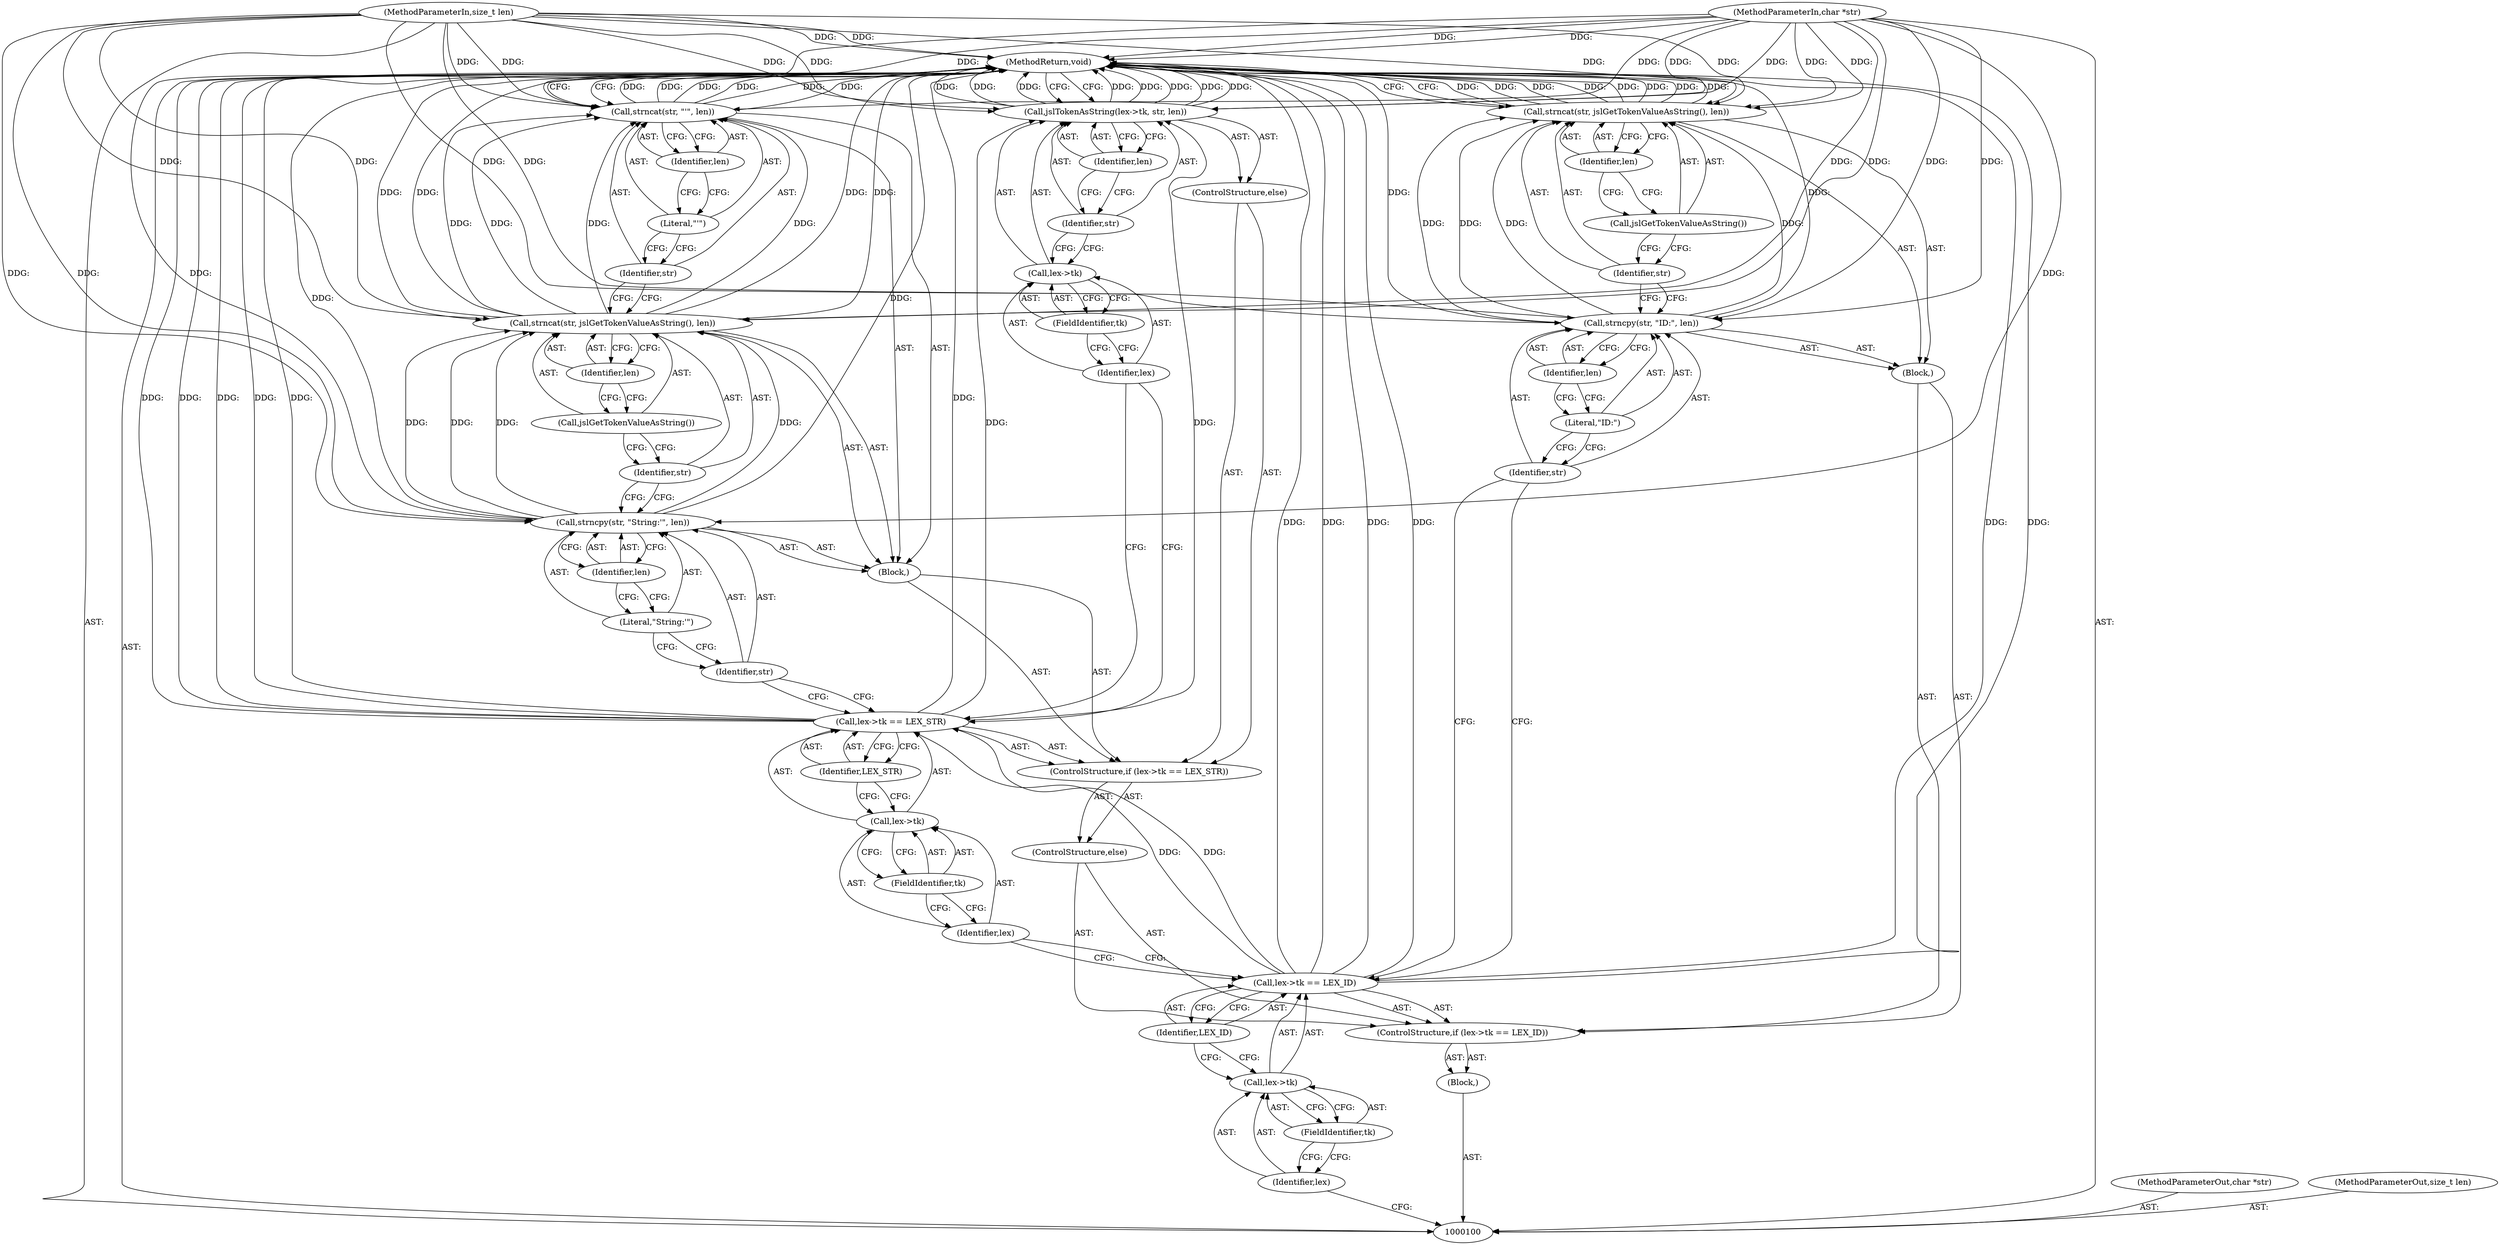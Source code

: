 digraph "1_Espruino_0a7619875bf79877907205f6bee08465b89ff10b" {
"1000146" [label="(MethodReturn,void)"];
"1000101" [label="(MethodParameterIn,char *str)"];
"1000183" [label="(MethodParameterOut,char *str)"];
"1000102" [label="(MethodParameterIn,size_t len)"];
"1000184" [label="(MethodParameterOut,size_t len)"];
"1000103" [label="(Block,)"];
"1000141" [label="(Call,lex->tk)"];
"1000142" [label="(Identifier,lex)"];
"1000143" [label="(FieldIdentifier,tk)"];
"1000144" [label="(Identifier,str)"];
"1000145" [label="(Identifier,len)"];
"1000140" [label="(Call,jslTokenAsString(lex->tk, str, len))"];
"1000108" [label="(FieldIdentifier,tk)"];
"1000109" [label="(Identifier,LEX_ID)"];
"1000110" [label="(Block,)"];
"1000104" [label="(ControlStructure,if (lex->tk == LEX_ID))"];
"1000105" [label="(Call,lex->tk == LEX_ID)"];
"1000106" [label="(Call,lex->tk)"];
"1000107" [label="(Identifier,lex)"];
"1000112" [label="(Identifier,str)"];
"1000113" [label="(Literal,\"ID:\")"];
"1000114" [label="(Identifier,len)"];
"1000111" [label="(Call,strncpy(str, \"ID:\", len))"];
"1000116" [label="(Identifier,str)"];
"1000117" [label="(Call,jslGetTokenValueAsString())"];
"1000115" [label="(Call,strncat(str, jslGetTokenValueAsString(), len))"];
"1000118" [label="(Identifier,len)"];
"1000120" [label="(ControlStructure,if (lex->tk == LEX_STR))"];
"1000121" [label="(Call,lex->tk == LEX_STR)"];
"1000122" [label="(Call,lex->tk)"];
"1000123" [label="(Identifier,lex)"];
"1000124" [label="(FieldIdentifier,tk)"];
"1000125" [label="(Identifier,LEX_STR)"];
"1000126" [label="(Block,)"];
"1000119" [label="(ControlStructure,else)"];
"1000128" [label="(Identifier,str)"];
"1000129" [label="(Literal,\"String:'\")"];
"1000130" [label="(Identifier,len)"];
"1000127" [label="(Call,strncpy(str, \"String:'\", len))"];
"1000132" [label="(Identifier,str)"];
"1000133" [label="(Call,jslGetTokenValueAsString())"];
"1000131" [label="(Call,strncat(str, jslGetTokenValueAsString(), len))"];
"1000134" [label="(Identifier,len)"];
"1000136" [label="(Identifier,str)"];
"1000137" [label="(Literal,\"'\")"];
"1000138" [label="(Identifier,len)"];
"1000135" [label="(Call,strncat(str, \"'\", len))"];
"1000139" [label="(ControlStructure,else)"];
"1000146" -> "1000100"  [label="AST: "];
"1000146" -> "1000115"  [label="CFG: "];
"1000146" -> "1000135"  [label="CFG: "];
"1000146" -> "1000140"  [label="CFG: "];
"1000115" -> "1000146"  [label="DDG: "];
"1000115" -> "1000146"  [label="DDG: "];
"1000115" -> "1000146"  [label="DDG: "];
"1000115" -> "1000146"  [label="DDG: "];
"1000121" -> "1000146"  [label="DDG: "];
"1000121" -> "1000146"  [label="DDG: "];
"1000121" -> "1000146"  [label="DDG: "];
"1000105" -> "1000146"  [label="DDG: "];
"1000105" -> "1000146"  [label="DDG: "];
"1000105" -> "1000146"  [label="DDG: "];
"1000140" -> "1000146"  [label="DDG: "];
"1000140" -> "1000146"  [label="DDG: "];
"1000140" -> "1000146"  [label="DDG: "];
"1000140" -> "1000146"  [label="DDG: "];
"1000127" -> "1000146"  [label="DDG: "];
"1000135" -> "1000146"  [label="DDG: "];
"1000135" -> "1000146"  [label="DDG: "];
"1000135" -> "1000146"  [label="DDG: "];
"1000131" -> "1000146"  [label="DDG: "];
"1000131" -> "1000146"  [label="DDG: "];
"1000102" -> "1000146"  [label="DDG: "];
"1000101" -> "1000146"  [label="DDG: "];
"1000111" -> "1000146"  [label="DDG: "];
"1000101" -> "1000100"  [label="AST: "];
"1000101" -> "1000146"  [label="DDG: "];
"1000101" -> "1000111"  [label="DDG: "];
"1000101" -> "1000115"  [label="DDG: "];
"1000101" -> "1000127"  [label="DDG: "];
"1000101" -> "1000131"  [label="DDG: "];
"1000101" -> "1000135"  [label="DDG: "];
"1000101" -> "1000140"  [label="DDG: "];
"1000183" -> "1000100"  [label="AST: "];
"1000102" -> "1000100"  [label="AST: "];
"1000102" -> "1000146"  [label="DDG: "];
"1000102" -> "1000111"  [label="DDG: "];
"1000102" -> "1000115"  [label="DDG: "];
"1000102" -> "1000127"  [label="DDG: "];
"1000102" -> "1000131"  [label="DDG: "];
"1000102" -> "1000135"  [label="DDG: "];
"1000102" -> "1000140"  [label="DDG: "];
"1000184" -> "1000100"  [label="AST: "];
"1000103" -> "1000100"  [label="AST: "];
"1000104" -> "1000103"  [label="AST: "];
"1000141" -> "1000140"  [label="AST: "];
"1000141" -> "1000143"  [label="CFG: "];
"1000142" -> "1000141"  [label="AST: "];
"1000143" -> "1000141"  [label="AST: "];
"1000144" -> "1000141"  [label="CFG: "];
"1000142" -> "1000141"  [label="AST: "];
"1000142" -> "1000121"  [label="CFG: "];
"1000143" -> "1000142"  [label="CFG: "];
"1000143" -> "1000141"  [label="AST: "];
"1000143" -> "1000142"  [label="CFG: "];
"1000141" -> "1000143"  [label="CFG: "];
"1000144" -> "1000140"  [label="AST: "];
"1000144" -> "1000141"  [label="CFG: "];
"1000145" -> "1000144"  [label="CFG: "];
"1000145" -> "1000140"  [label="AST: "];
"1000145" -> "1000144"  [label="CFG: "];
"1000140" -> "1000145"  [label="CFG: "];
"1000140" -> "1000139"  [label="AST: "];
"1000140" -> "1000145"  [label="CFG: "];
"1000141" -> "1000140"  [label="AST: "];
"1000144" -> "1000140"  [label="AST: "];
"1000145" -> "1000140"  [label="AST: "];
"1000146" -> "1000140"  [label="CFG: "];
"1000140" -> "1000146"  [label="DDG: "];
"1000140" -> "1000146"  [label="DDG: "];
"1000140" -> "1000146"  [label="DDG: "];
"1000140" -> "1000146"  [label="DDG: "];
"1000121" -> "1000140"  [label="DDG: "];
"1000101" -> "1000140"  [label="DDG: "];
"1000102" -> "1000140"  [label="DDG: "];
"1000108" -> "1000106"  [label="AST: "];
"1000108" -> "1000107"  [label="CFG: "];
"1000106" -> "1000108"  [label="CFG: "];
"1000109" -> "1000105"  [label="AST: "];
"1000109" -> "1000106"  [label="CFG: "];
"1000105" -> "1000109"  [label="CFG: "];
"1000110" -> "1000104"  [label="AST: "];
"1000111" -> "1000110"  [label="AST: "];
"1000115" -> "1000110"  [label="AST: "];
"1000104" -> "1000103"  [label="AST: "];
"1000105" -> "1000104"  [label="AST: "];
"1000110" -> "1000104"  [label="AST: "];
"1000119" -> "1000104"  [label="AST: "];
"1000105" -> "1000104"  [label="AST: "];
"1000105" -> "1000109"  [label="CFG: "];
"1000106" -> "1000105"  [label="AST: "];
"1000109" -> "1000105"  [label="AST: "];
"1000112" -> "1000105"  [label="CFG: "];
"1000123" -> "1000105"  [label="CFG: "];
"1000105" -> "1000146"  [label="DDG: "];
"1000105" -> "1000146"  [label="DDG: "];
"1000105" -> "1000146"  [label="DDG: "];
"1000105" -> "1000121"  [label="DDG: "];
"1000106" -> "1000105"  [label="AST: "];
"1000106" -> "1000108"  [label="CFG: "];
"1000107" -> "1000106"  [label="AST: "];
"1000108" -> "1000106"  [label="AST: "];
"1000109" -> "1000106"  [label="CFG: "];
"1000107" -> "1000106"  [label="AST: "];
"1000107" -> "1000100"  [label="CFG: "];
"1000108" -> "1000107"  [label="CFG: "];
"1000112" -> "1000111"  [label="AST: "];
"1000112" -> "1000105"  [label="CFG: "];
"1000113" -> "1000112"  [label="CFG: "];
"1000113" -> "1000111"  [label="AST: "];
"1000113" -> "1000112"  [label="CFG: "];
"1000114" -> "1000113"  [label="CFG: "];
"1000114" -> "1000111"  [label="AST: "];
"1000114" -> "1000113"  [label="CFG: "];
"1000111" -> "1000114"  [label="CFG: "];
"1000111" -> "1000110"  [label="AST: "];
"1000111" -> "1000114"  [label="CFG: "];
"1000112" -> "1000111"  [label="AST: "];
"1000113" -> "1000111"  [label="AST: "];
"1000114" -> "1000111"  [label="AST: "];
"1000116" -> "1000111"  [label="CFG: "];
"1000111" -> "1000146"  [label="DDG: "];
"1000101" -> "1000111"  [label="DDG: "];
"1000102" -> "1000111"  [label="DDG: "];
"1000111" -> "1000115"  [label="DDG: "];
"1000111" -> "1000115"  [label="DDG: "];
"1000116" -> "1000115"  [label="AST: "];
"1000116" -> "1000111"  [label="CFG: "];
"1000117" -> "1000116"  [label="CFG: "];
"1000117" -> "1000115"  [label="AST: "];
"1000117" -> "1000116"  [label="CFG: "];
"1000118" -> "1000117"  [label="CFG: "];
"1000115" -> "1000110"  [label="AST: "];
"1000115" -> "1000118"  [label="CFG: "];
"1000116" -> "1000115"  [label="AST: "];
"1000117" -> "1000115"  [label="AST: "];
"1000118" -> "1000115"  [label="AST: "];
"1000146" -> "1000115"  [label="CFG: "];
"1000115" -> "1000146"  [label="DDG: "];
"1000115" -> "1000146"  [label="DDG: "];
"1000115" -> "1000146"  [label="DDG: "];
"1000115" -> "1000146"  [label="DDG: "];
"1000111" -> "1000115"  [label="DDG: "];
"1000111" -> "1000115"  [label="DDG: "];
"1000101" -> "1000115"  [label="DDG: "];
"1000102" -> "1000115"  [label="DDG: "];
"1000118" -> "1000115"  [label="AST: "];
"1000118" -> "1000117"  [label="CFG: "];
"1000115" -> "1000118"  [label="CFG: "];
"1000120" -> "1000119"  [label="AST: "];
"1000121" -> "1000120"  [label="AST: "];
"1000126" -> "1000120"  [label="AST: "];
"1000139" -> "1000120"  [label="AST: "];
"1000121" -> "1000120"  [label="AST: "];
"1000121" -> "1000125"  [label="CFG: "];
"1000122" -> "1000121"  [label="AST: "];
"1000125" -> "1000121"  [label="AST: "];
"1000128" -> "1000121"  [label="CFG: "];
"1000142" -> "1000121"  [label="CFG: "];
"1000121" -> "1000146"  [label="DDG: "];
"1000121" -> "1000146"  [label="DDG: "];
"1000121" -> "1000146"  [label="DDG: "];
"1000105" -> "1000121"  [label="DDG: "];
"1000121" -> "1000140"  [label="DDG: "];
"1000122" -> "1000121"  [label="AST: "];
"1000122" -> "1000124"  [label="CFG: "];
"1000123" -> "1000122"  [label="AST: "];
"1000124" -> "1000122"  [label="AST: "];
"1000125" -> "1000122"  [label="CFG: "];
"1000123" -> "1000122"  [label="AST: "];
"1000123" -> "1000105"  [label="CFG: "];
"1000124" -> "1000123"  [label="CFG: "];
"1000124" -> "1000122"  [label="AST: "];
"1000124" -> "1000123"  [label="CFG: "];
"1000122" -> "1000124"  [label="CFG: "];
"1000125" -> "1000121"  [label="AST: "];
"1000125" -> "1000122"  [label="CFG: "];
"1000121" -> "1000125"  [label="CFG: "];
"1000126" -> "1000120"  [label="AST: "];
"1000127" -> "1000126"  [label="AST: "];
"1000131" -> "1000126"  [label="AST: "];
"1000135" -> "1000126"  [label="AST: "];
"1000119" -> "1000104"  [label="AST: "];
"1000120" -> "1000119"  [label="AST: "];
"1000128" -> "1000127"  [label="AST: "];
"1000128" -> "1000121"  [label="CFG: "];
"1000129" -> "1000128"  [label="CFG: "];
"1000129" -> "1000127"  [label="AST: "];
"1000129" -> "1000128"  [label="CFG: "];
"1000130" -> "1000129"  [label="CFG: "];
"1000130" -> "1000127"  [label="AST: "];
"1000130" -> "1000129"  [label="CFG: "];
"1000127" -> "1000130"  [label="CFG: "];
"1000127" -> "1000126"  [label="AST: "];
"1000127" -> "1000130"  [label="CFG: "];
"1000128" -> "1000127"  [label="AST: "];
"1000129" -> "1000127"  [label="AST: "];
"1000130" -> "1000127"  [label="AST: "];
"1000132" -> "1000127"  [label="CFG: "];
"1000127" -> "1000146"  [label="DDG: "];
"1000101" -> "1000127"  [label="DDG: "];
"1000102" -> "1000127"  [label="DDG: "];
"1000127" -> "1000131"  [label="DDG: "];
"1000127" -> "1000131"  [label="DDG: "];
"1000132" -> "1000131"  [label="AST: "];
"1000132" -> "1000127"  [label="CFG: "];
"1000133" -> "1000132"  [label="CFG: "];
"1000133" -> "1000131"  [label="AST: "];
"1000133" -> "1000132"  [label="CFG: "];
"1000134" -> "1000133"  [label="CFG: "];
"1000131" -> "1000126"  [label="AST: "];
"1000131" -> "1000134"  [label="CFG: "];
"1000132" -> "1000131"  [label="AST: "];
"1000133" -> "1000131"  [label="AST: "];
"1000134" -> "1000131"  [label="AST: "];
"1000136" -> "1000131"  [label="CFG: "];
"1000131" -> "1000146"  [label="DDG: "];
"1000131" -> "1000146"  [label="DDG: "];
"1000127" -> "1000131"  [label="DDG: "];
"1000127" -> "1000131"  [label="DDG: "];
"1000101" -> "1000131"  [label="DDG: "];
"1000102" -> "1000131"  [label="DDG: "];
"1000131" -> "1000135"  [label="DDG: "];
"1000131" -> "1000135"  [label="DDG: "];
"1000134" -> "1000131"  [label="AST: "];
"1000134" -> "1000133"  [label="CFG: "];
"1000131" -> "1000134"  [label="CFG: "];
"1000136" -> "1000135"  [label="AST: "];
"1000136" -> "1000131"  [label="CFG: "];
"1000137" -> "1000136"  [label="CFG: "];
"1000137" -> "1000135"  [label="AST: "];
"1000137" -> "1000136"  [label="CFG: "];
"1000138" -> "1000137"  [label="CFG: "];
"1000138" -> "1000135"  [label="AST: "];
"1000138" -> "1000137"  [label="CFG: "];
"1000135" -> "1000138"  [label="CFG: "];
"1000135" -> "1000126"  [label="AST: "];
"1000135" -> "1000138"  [label="CFG: "];
"1000136" -> "1000135"  [label="AST: "];
"1000137" -> "1000135"  [label="AST: "];
"1000138" -> "1000135"  [label="AST: "];
"1000146" -> "1000135"  [label="CFG: "];
"1000135" -> "1000146"  [label="DDG: "];
"1000135" -> "1000146"  [label="DDG: "];
"1000135" -> "1000146"  [label="DDG: "];
"1000131" -> "1000135"  [label="DDG: "];
"1000131" -> "1000135"  [label="DDG: "];
"1000101" -> "1000135"  [label="DDG: "];
"1000102" -> "1000135"  [label="DDG: "];
"1000139" -> "1000120"  [label="AST: "];
"1000140" -> "1000139"  [label="AST: "];
}
